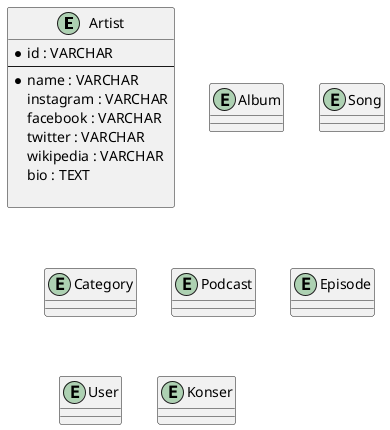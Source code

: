 @startuml
entity Artist {
    * id : VARCHAR
    --
    * name : VARCHAR
    instagram : VARCHAR
    facebook : VARCHAR
    twitter : VARCHAR
    wikipedia : VARCHAR
    bio : TEXT

}
entity Album {
}
entity Song {
}
entity Category {
}
entity Podcast {
}
entity Episode {
}
entity User{
}
entity Konser{
}
@enduml